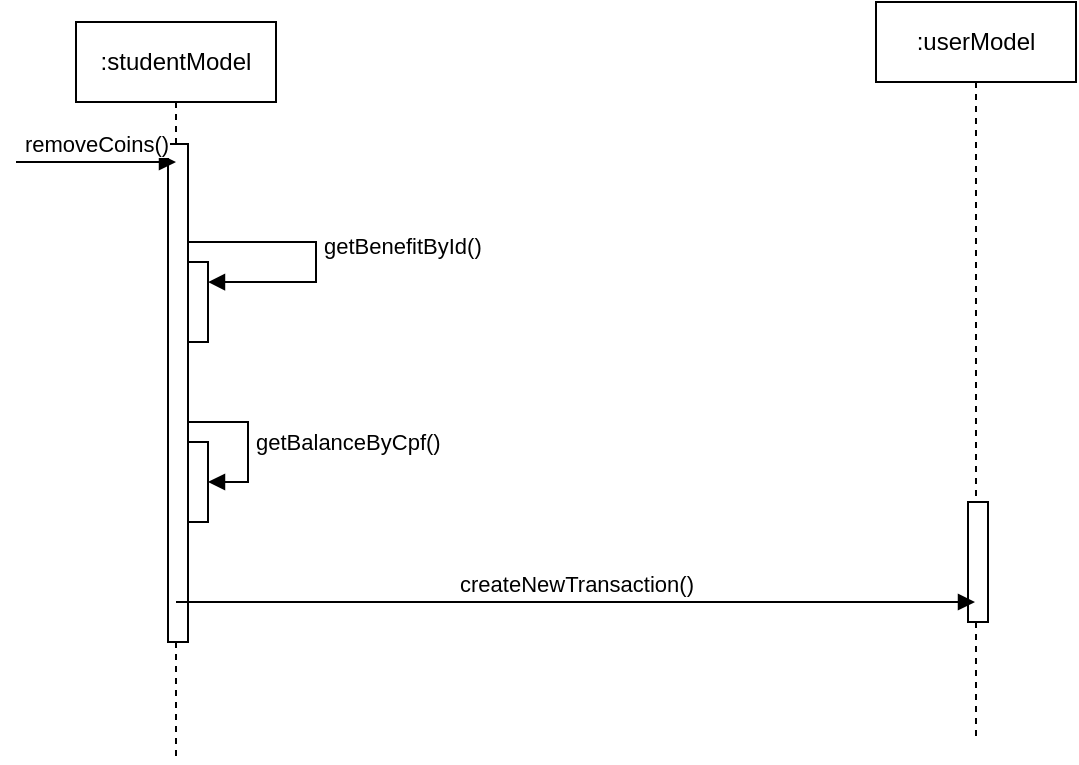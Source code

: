<mxfile version="22.1.0" type="device">
  <diagram name="Página-1" id="meAH161xmTfFD7l7MOQV">
    <mxGraphModel dx="954" dy="586" grid="1" gridSize="10" guides="1" tooltips="1" connect="1" arrows="1" fold="1" page="1" pageScale="1" pageWidth="827" pageHeight="1169" math="0" shadow="0">
      <root>
        <mxCell id="0" />
        <mxCell id="1" parent="0" />
        <mxCell id="j11c0CV930gJWpKAAKMR-14" value=":studentModel" style="shape=umlLifeline;perimeter=lifelinePerimeter;whiteSpace=wrap;html=1;container=1;dropTarget=0;collapsible=0;recursiveResize=0;outlineConnect=0;portConstraint=eastwest;newEdgeStyle={&quot;curved&quot;:0,&quot;rounded&quot;:0};" vertex="1" parent="1">
          <mxGeometry x="160" y="50" width="100" height="370" as="geometry" />
        </mxCell>
        <mxCell id="j11c0CV930gJWpKAAKMR-15" value="" style="html=1;points=[[0,0,0,0,5],[0,1,0,0,-5],[1,0,0,0,5],[1,1,0,0,-5]];perimeter=orthogonalPerimeter;outlineConnect=0;targetShapes=umlLifeline;portConstraint=eastwest;newEdgeStyle={&quot;curved&quot;:0,&quot;rounded&quot;:0};" vertex="1" parent="j11c0CV930gJWpKAAKMR-14">
          <mxGeometry x="56" y="120" width="10" height="40" as="geometry" />
        </mxCell>
        <mxCell id="j11c0CV930gJWpKAAKMR-16" value="getBenefitById()" style="html=1;align=left;spacingLeft=2;endArrow=block;rounded=0;edgeStyle=orthogonalEdgeStyle;curved=0;rounded=0;" edge="1" parent="j11c0CV930gJWpKAAKMR-14" source="j11c0CV930gJWpKAAKMR-14">
          <mxGeometry relative="1" as="geometry">
            <mxPoint x="80" y="110.02" as="sourcePoint" />
            <Array as="points">
              <mxPoint x="120" y="110" />
              <mxPoint x="120" y="130" />
            </Array>
            <mxPoint x="66" y="130.009" as="targetPoint" />
          </mxGeometry>
        </mxCell>
        <mxCell id="j11c0CV930gJWpKAAKMR-17" value="" style="html=1;points=[[0,0,0,0,5],[0,1,0,0,-5],[1,0,0,0,5],[1,1,0,0,-5]];perimeter=orthogonalPerimeter;outlineConnect=0;targetShapes=umlLifeline;portConstraint=eastwest;newEdgeStyle={&quot;curved&quot;:0,&quot;rounded&quot;:0};" vertex="1" parent="j11c0CV930gJWpKAAKMR-14">
          <mxGeometry x="46" y="61" width="10" height="249" as="geometry" />
        </mxCell>
        <mxCell id="j11c0CV930gJWpKAAKMR-18" value="" style="html=1;points=[[0,0,0,0,5],[0,1,0,0,-5],[1,0,0,0,5],[1,1,0,0,-5]];perimeter=orthogonalPerimeter;outlineConnect=0;targetShapes=umlLifeline;portConstraint=eastwest;newEdgeStyle={&quot;curved&quot;:0,&quot;rounded&quot;:0};" vertex="1" parent="j11c0CV930gJWpKAAKMR-14">
          <mxGeometry x="56" y="210" width="10" height="40" as="geometry" />
        </mxCell>
        <mxCell id="j11c0CV930gJWpKAAKMR-19" value="getBalanceByCpf()" style="html=1;align=left;spacingLeft=2;endArrow=block;rounded=0;edgeStyle=orthogonalEdgeStyle;curved=0;rounded=0;" edge="1" parent="j11c0CV930gJWpKAAKMR-14" target="j11c0CV930gJWpKAAKMR-18">
          <mxGeometry relative="1" as="geometry">
            <mxPoint x="56" y="200.01" as="sourcePoint" />
            <Array as="points">
              <mxPoint x="86" y="200" />
              <mxPoint x="86" y="230" />
            </Array>
            <mxPoint x="70" y="230" as="targetPoint" />
          </mxGeometry>
        </mxCell>
        <mxCell id="j11c0CV930gJWpKAAKMR-20" value="removeCoins()" style="html=1;verticalAlign=bottom;endArrow=block;curved=0;rounded=0;" edge="1" parent="1">
          <mxGeometry width="80" relative="1" as="geometry">
            <mxPoint x="130" y="120" as="sourcePoint" />
            <mxPoint x="210" y="120" as="targetPoint" />
          </mxGeometry>
        </mxCell>
        <mxCell id="j11c0CV930gJWpKAAKMR-21" value=":userModel" style="shape=umlLifeline;perimeter=lifelinePerimeter;whiteSpace=wrap;html=1;container=1;dropTarget=0;collapsible=0;recursiveResize=0;outlineConnect=0;portConstraint=eastwest;newEdgeStyle={&quot;curved&quot;:0,&quot;rounded&quot;:0};" vertex="1" parent="1">
          <mxGeometry x="560" y="40" width="100" height="370" as="geometry" />
        </mxCell>
        <mxCell id="j11c0CV930gJWpKAAKMR-22" value="" style="html=1;points=[[0,0,0,0,5],[0,1,0,0,-5],[1,0,0,0,5],[1,1,0,0,-5]];perimeter=orthogonalPerimeter;outlineConnect=0;targetShapes=umlLifeline;portConstraint=eastwest;newEdgeStyle={&quot;curved&quot;:0,&quot;rounded&quot;:0};" vertex="1" parent="j11c0CV930gJWpKAAKMR-21">
          <mxGeometry x="46" y="250" width="10" height="60" as="geometry" />
        </mxCell>
        <mxCell id="j11c0CV930gJWpKAAKMR-23" value="createNewTransaction()" style="html=1;verticalAlign=bottom;endArrow=block;curved=0;rounded=0;" edge="1" parent="1" target="j11c0CV930gJWpKAAKMR-21">
          <mxGeometry width="80" relative="1" as="geometry">
            <mxPoint x="210" y="340" as="sourcePoint" />
            <mxPoint x="290" y="340" as="targetPoint" />
          </mxGeometry>
        </mxCell>
      </root>
    </mxGraphModel>
  </diagram>
</mxfile>
